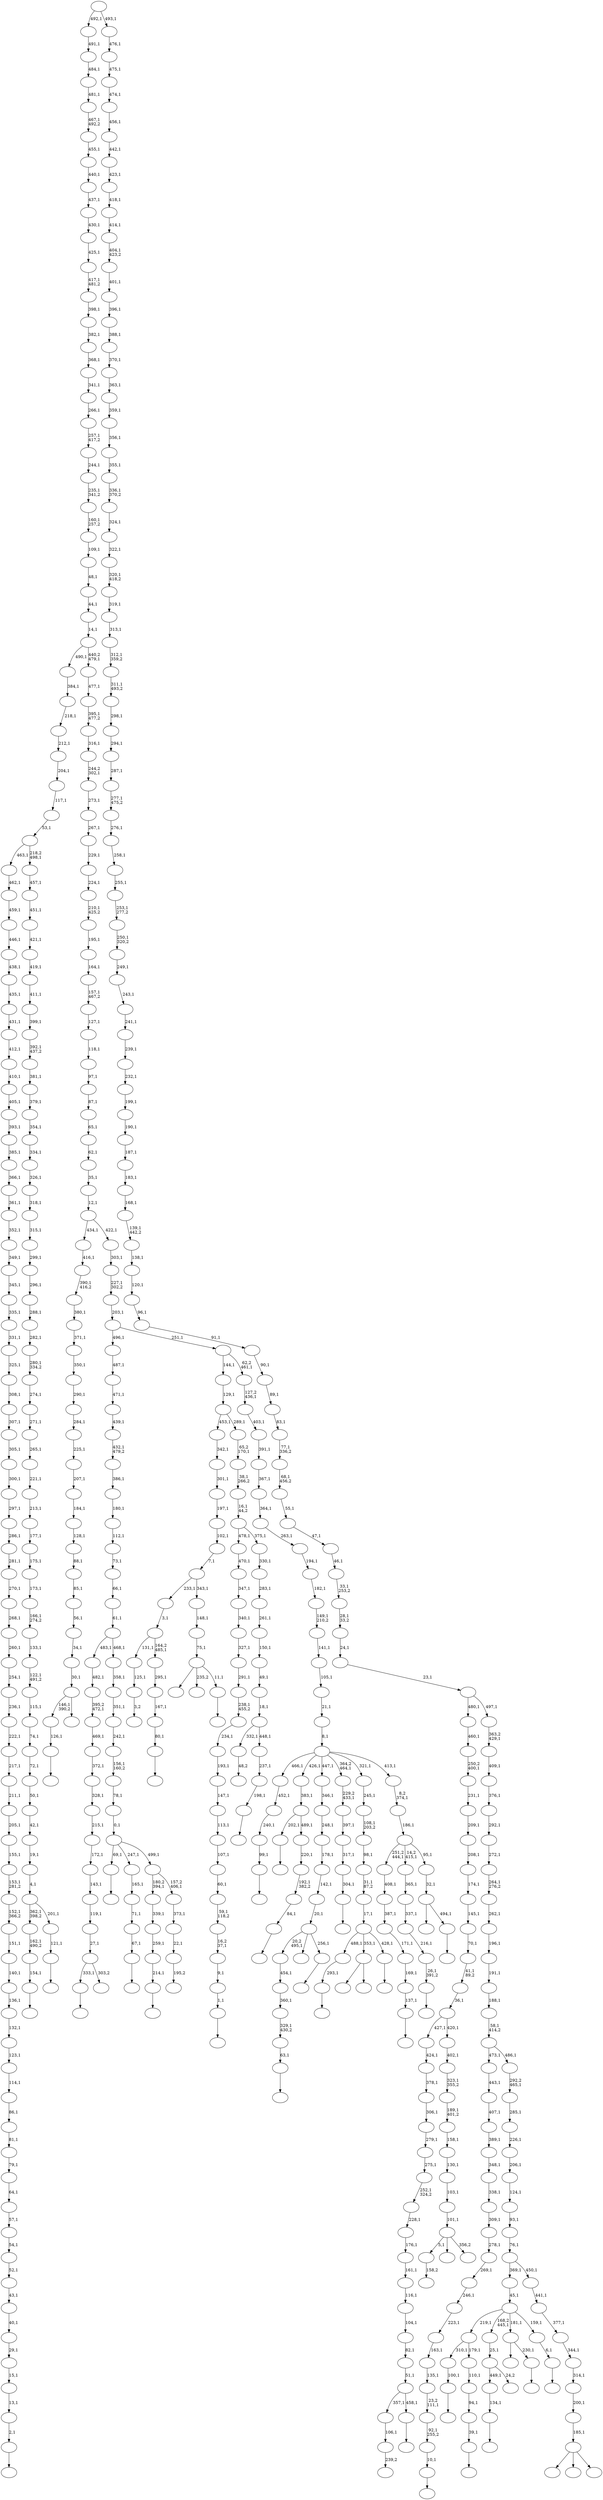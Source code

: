 digraph T {
	550 [label=""]
	549 [label=""]
	548 [label=""]
	547 [label=""]
	546 [label=""]
	545 [label=""]
	544 [label=""]
	543 [label=""]
	542 [label=""]
	541 [label=""]
	540 [label=""]
	539 [label=""]
	538 [label=""]
	537 [label=""]
	536 [label=""]
	535 [label=""]
	534 [label=""]
	533 [label=""]
	532 [label=""]
	531 [label=""]
	530 [label=""]
	529 [label=""]
	528 [label=""]
	527 [label=""]
	526 [label=""]
	525 [label=""]
	524 [label=""]
	523 [label=""]
	522 [label=""]
	521 [label=""]
	520 [label=""]
	519 [label=""]
	518 [label=""]
	517 [label=""]
	516 [label=""]
	515 [label=""]
	514 [label=""]
	513 [label=""]
	512 [label=""]
	511 [label=""]
	510 [label=""]
	509 [label=""]
	508 [label=""]
	507 [label=""]
	506 [label=""]
	505 [label=""]
	504 [label=""]
	503 [label=""]
	502 [label=""]
	501 [label=""]
	500 [label=""]
	499 [label=""]
	498 [label=""]
	497 [label=""]
	496 [label=""]
	495 [label=""]
	494 [label=""]
	493 [label=""]
	492 [label=""]
	491 [label=""]
	490 [label=""]
	489 [label=""]
	488 [label=""]
	487 [label=""]
	486 [label=""]
	485 [label=""]
	484 [label=""]
	483 [label=""]
	482 [label=""]
	481 [label=""]
	480 [label=""]
	479 [label=""]
	478 [label=""]
	477 [label=""]
	476 [label=""]
	475 [label=""]
	474 [label=""]
	473 [label=""]
	472 [label=""]
	471 [label=""]
	470 [label=""]
	469 [label=""]
	468 [label=""]
	467 [label=""]
	466 [label=""]
	465 [label=""]
	464 [label=""]
	463 [label=""]
	462 [label=""]
	461 [label=""]
	460 [label=""]
	459 [label=""]
	458 [label=""]
	457 [label=""]
	456 [label=""]
	455 [label=""]
	454 [label=""]
	453 [label=""]
	452 [label=""]
	451 [label=""]
	450 [label=""]
	449 [label=""]
	448 [label=""]
	447 [label=""]
	446 [label=""]
	445 [label=""]
	444 [label=""]
	443 [label=""]
	442 [label=""]
	441 [label=""]
	440 [label=""]
	439 [label=""]
	438 [label=""]
	437 [label=""]
	436 [label=""]
	435 [label=""]
	434 [label=""]
	433 [label=""]
	432 [label=""]
	431 [label=""]
	430 [label=""]
	429 [label=""]
	428 [label=""]
	427 [label=""]
	426 [label=""]
	425 [label=""]
	424 [label=""]
	423 [label=""]
	422 [label=""]
	421 [label=""]
	420 [label=""]
	419 [label=""]
	418 [label=""]
	417 [label=""]
	416 [label=""]
	415 [label=""]
	414 [label=""]
	413 [label=""]
	412 [label=""]
	411 [label=""]
	410 [label=""]
	409 [label=""]
	408 [label=""]
	407 [label=""]
	406 [label=""]
	405 [label=""]
	404 [label=""]
	403 [label=""]
	402 [label=""]
	401 [label=""]
	400 [label=""]
	399 [label=""]
	398 [label=""]
	397 [label=""]
	396 [label=""]
	395 [label=""]
	394 [label=""]
	393 [label=""]
	392 [label=""]
	391 [label=""]
	390 [label=""]
	389 [label=""]
	388 [label=""]
	387 [label=""]
	386 [label=""]
	385 [label=""]
	384 [label=""]
	383 [label=""]
	382 [label=""]
	381 [label=""]
	380 [label=""]
	379 [label=""]
	378 [label=""]
	377 [label=""]
	376 [label=""]
	375 [label=""]
	374 [label=""]
	373 [label=""]
	372 [label=""]
	371 [label=""]
	370 [label=""]
	369 [label=""]
	368 [label=""]
	367 [label=""]
	366 [label=""]
	365 [label=""]
	364 [label=""]
	363 [label=""]
	362 [label=""]
	361 [label=""]
	360 [label=""]
	359 [label=""]
	358 [label=""]
	357 [label=""]
	356 [label=""]
	355 [label=""]
	354 [label=""]
	353 [label=""]
	352 [label=""]
	351 [label=""]
	350 [label=""]
	349 [label=""]
	348 [label=""]
	347 [label=""]
	346 [label=""]
	345 [label=""]
	344 [label=""]
	343 [label=""]
	342 [label=""]
	341 [label=""]
	340 [label=""]
	339 [label=""]
	338 [label=""]
	337 [label=""]
	336 [label=""]
	335 [label=""]
	334 [label=""]
	333 [label=""]
	332 [label=""]
	331 [label=""]
	330 [label=""]
	329 [label=""]
	328 [label=""]
	327 [label=""]
	326 [label=""]
	325 [label=""]
	324 [label=""]
	323 [label=""]
	322 [label=""]
	321 [label=""]
	320 [label=""]
	319 [label=""]
	318 [label=""]
	317 [label=""]
	316 [label=""]
	315 [label=""]
	314 [label=""]
	313 [label=""]
	312 [label=""]
	311 [label=""]
	310 [label=""]
	309 [label=""]
	308 [label=""]
	307 [label=""]
	306 [label=""]
	305 [label=""]
	304 [label=""]
	303 [label=""]
	302 [label=""]
	301 [label=""]
	300 [label=""]
	299 [label=""]
	298 [label=""]
	297 [label=""]
	296 [label=""]
	295 [label=""]
	294 [label=""]
	293 [label=""]
	292 [label=""]
	291 [label=""]
	290 [label=""]
	289 [label=""]
	288 [label=""]
	287 [label=""]
	286 [label=""]
	285 [label=""]
	284 [label=""]
	283 [label=""]
	282 [label=""]
	281 [label=""]
	280 [label=""]
	279 [label=""]
	278 [label=""]
	277 [label=""]
	276 [label=""]
	275 [label=""]
	274 [label=""]
	273 [label=""]
	272 [label=""]
	271 [label=""]
	270 [label=""]
	269 [label=""]
	268 [label=""]
	267 [label=""]
	266 [label=""]
	265 [label=""]
	264 [label=""]
	263 [label=""]
	262 [label=""]
	261 [label=""]
	260 [label=""]
	259 [label=""]
	258 [label=""]
	257 [label=""]
	256 [label=""]
	255 [label=""]
	254 [label=""]
	253 [label=""]
	252 [label=""]
	251 [label=""]
	250 [label=""]
	249 [label=""]
	248 [label=""]
	247 [label=""]
	246 [label=""]
	245 [label=""]
	244 [label=""]
	243 [label=""]
	242 [label=""]
	241 [label=""]
	240 [label=""]
	239 [label=""]
	238 [label=""]
	237 [label=""]
	236 [label=""]
	235 [label=""]
	234 [label=""]
	233 [label=""]
	232 [label=""]
	231 [label=""]
	230 [label=""]
	229 [label=""]
	228 [label=""]
	227 [label=""]
	226 [label=""]
	225 [label=""]
	224 [label=""]
	223 [label=""]
	222 [label=""]
	221 [label=""]
	220 [label=""]
	219 [label=""]
	218 [label=""]
	217 [label=""]
	216 [label=""]
	215 [label=""]
	214 [label=""]
	213 [label=""]
	212 [label=""]
	211 [label=""]
	210 [label=""]
	209 [label=""]
	208 [label=""]
	207 [label=""]
	206 [label=""]
	205 [label=""]
	204 [label=""]
	203 [label=""]
	202 [label=""]
	201 [label=""]
	200 [label=""]
	199 [label=""]
	198 [label=""]
	197 [label=""]
	196 [label=""]
	195 [label=""]
	194 [label=""]
	193 [label=""]
	192 [label=""]
	191 [label=""]
	190 [label=""]
	189 [label=""]
	188 [label=""]
	187 [label=""]
	186 [label=""]
	185 [label=""]
	184 [label=""]
	183 [label=""]
	182 [label=""]
	181 [label=""]
	180 [label=""]
	179 [label=""]
	178 [label=""]
	177 [label=""]
	176 [label=""]
	175 [label=""]
	174 [label=""]
	173 [label=""]
	172 [label=""]
	171 [label=""]
	170 [label=""]
	169 [label=""]
	168 [label=""]
	167 [label=""]
	166 [label=""]
	165 [label=""]
	164 [label=""]
	163 [label=""]
	162 [label=""]
	161 [label=""]
	160 [label=""]
	159 [label=""]
	158 [label=""]
	157 [label=""]
	156 [label=""]
	155 [label=""]
	154 [label=""]
	153 [label=""]
	152 [label=""]
	151 [label=""]
	150 [label=""]
	149 [label=""]
	148 [label=""]
	147 [label=""]
	146 [label=""]
	145 [label=""]
	144 [label=""]
	143 [label=""]
	142 [label=""]
	141 [label=""]
	140 [label=""]
	139 [label=""]
	138 [label=""]
	137 [label=""]
	136 [label=""]
	135 [label=""]
	134 [label=""]
	133 [label=""]
	132 [label=""]
	131 [label=""]
	130 [label=""]
	129 [label=""]
	128 [label=""]
	127 [label=""]
	126 [label=""]
	125 [label=""]
	124 [label=""]
	123 [label=""]
	122 [label=""]
	121 [label=""]
	120 [label=""]
	119 [label=""]
	118 [label=""]
	117 [label=""]
	116 [label=""]
	115 [label=""]
	114 [label=""]
	113 [label=""]
	112 [label=""]
	111 [label=""]
	110 [label=""]
	109 [label=""]
	108 [label=""]
	107 [label=""]
	106 [label=""]
	105 [label=""]
	104 [label=""]
	103 [label=""]
	102 [label=""]
	101 [label=""]
	100 [label=""]
	99 [label=""]
	98 [label=""]
	97 [label=""]
	96 [label=""]
	95 [label=""]
	94 [label=""]
	93 [label=""]
	92 [label=""]
	91 [label=""]
	90 [label=""]
	89 [label=""]
	88 [label=""]
	87 [label=""]
	86 [label=""]
	85 [label=""]
	84 [label=""]
	83 [label=""]
	82 [label=""]
	81 [label=""]
	80 [label=""]
	79 [label=""]
	78 [label=""]
	77 [label=""]
	76 [label=""]
	75 [label=""]
	74 [label=""]
	73 [label=""]
	72 [label=""]
	71 [label=""]
	70 [label=""]
	69 [label=""]
	68 [label=""]
	67 [label=""]
	66 [label=""]
	65 [label=""]
	64 [label=""]
	63 [label=""]
	62 [label=""]
	61 [label=""]
	60 [label=""]
	59 [label=""]
	58 [label=""]
	57 [label=""]
	56 [label=""]
	55 [label=""]
	54 [label=""]
	53 [label=""]
	52 [label=""]
	51 [label=""]
	50 [label=""]
	49 [label=""]
	48 [label=""]
	47 [label=""]
	46 [label=""]
	45 [label=""]
	44 [label=""]
	43 [label=""]
	42 [label=""]
	41 [label=""]
	40 [label=""]
	39 [label=""]
	38 [label=""]
	37 [label=""]
	36 [label=""]
	35 [label=""]
	34 [label=""]
	33 [label=""]
	32 [label=""]
	31 [label=""]
	30 [label=""]
	29 [label=""]
	28 [label=""]
	27 [label=""]
	26 [label=""]
	25 [label=""]
	24 [label=""]
	23 [label=""]
	22 [label=""]
	21 [label=""]
	20 [label=""]
	19 [label=""]
	18 [label=""]
	17 [label=""]
	16 [label=""]
	15 [label=""]
	14 [label=""]
	13 [label=""]
	12 [label=""]
	11 [label=""]
	10 [label=""]
	9 [label=""]
	8 [label=""]
	7 [label=""]
	6 [label=""]
	5 [label=""]
	4 [label=""]
	3 [label=""]
	2 [label=""]
	1 [label=""]
	0 [label=""]
	548 -> 549 [label="3,2"]
	547 -> 548 [label="125,1"]
	544 -> 545 [label="158,2"]
	542 -> 543 [label=""]
	541 -> 542 [label="100,1"]
	539 -> 540 [label=""]
	538 -> 539 [label="2,1"]
	537 -> 538 [label="13,1"]
	536 -> 537 [label="15,1"]
	535 -> 536 [label="29,1"]
	534 -> 535 [label="40,1"]
	533 -> 534 [label="43,1"]
	532 -> 533 [label="52,1"]
	531 -> 532 [label="54,1"]
	530 -> 531 [label="57,1"]
	529 -> 530 [label="64,1"]
	528 -> 529 [label="79,1"]
	527 -> 528 [label="81,1"]
	526 -> 527 [label="86,1"]
	525 -> 526 [label="114,1"]
	524 -> 525 [label="123,1"]
	523 -> 524 [label="132,1"]
	522 -> 523 [label="136,1"]
	521 -> 522 [label="140,1"]
	520 -> 521 [label="151,1"]
	519 -> 520 [label="152,1\n366,2"]
	518 -> 519 [label="153,1\n281,2"]
	517 -> 518 [label="155,1"]
	516 -> 517 [label="205,1"]
	515 -> 516 [label="211,1"]
	514 -> 515 [label="217,1"]
	513 -> 514 [label="222,1"]
	512 -> 513 [label="236,1"]
	511 -> 512 [label="254,1"]
	510 -> 511 [label="260,1"]
	509 -> 510 [label="268,1"]
	508 -> 509 [label="270,1"]
	507 -> 508 [label="281,1"]
	506 -> 507 [label="286,1"]
	505 -> 506 [label="297,1"]
	504 -> 505 [label="300,1"]
	503 -> 504 [label="305,1"]
	502 -> 503 [label="307,1"]
	501 -> 502 [label="308,1"]
	500 -> 501 [label="325,1"]
	499 -> 500 [label="331,1"]
	498 -> 499 [label="335,1"]
	497 -> 498 [label="345,1"]
	496 -> 497 [label="349,1"]
	495 -> 496 [label="352,1"]
	494 -> 495 [label="361,1"]
	493 -> 494 [label="366,1"]
	492 -> 493 [label="385,1"]
	491 -> 492 [label="393,1"]
	490 -> 491 [label="405,1"]
	489 -> 490 [label="410,1"]
	488 -> 489 [label="412,1"]
	487 -> 488 [label="431,1"]
	486 -> 487 [label="435,1"]
	485 -> 486 [label="438,1"]
	484 -> 485 [label="446,1"]
	483 -> 484 [label="459,1"]
	482 -> 483 [label="462,1"]
	478 -> 479 [label="239,2"]
	477 -> 478 [label="106,1"]
	475 -> 476 [label=""]
	474 -> 475 [label="1,1"]
	473 -> 474 [label="9,1"]
	472 -> 473 [label="16,2\n37,1"]
	471 -> 472 [label="59,1\n118,2"]
	470 -> 471 [label="60,1"]
	469 -> 470 [label="107,1"]
	468 -> 469 [label="113,1"]
	467 -> 468 [label="147,1"]
	466 -> 467 [label="193,1"]
	465 -> 466 [label="234,1"]
	464 -> 465 [label="238,1\n455,2"]
	463 -> 464 [label="291,1"]
	462 -> 463 [label="327,1"]
	461 -> 462 [label="340,1"]
	460 -> 461 [label="347,1"]
	459 -> 460 [label="470,1"]
	457 -> 458 [label=""]
	455 -> 456 [label=""]
	454 -> 455 [label="99,1"]
	453 -> 454 [label="240,1"]
	452 -> 453 [label="452,1"]
	449 -> 450 [label=""]
	448 -> 449 [label="137,1"]
	447 -> 448 [label="169,1"]
	446 -> 447 [label="171,1"]
	445 -> 446 [label="387,1"]
	444 -> 445 [label="408,1"]
	441 -> 442 [label=""]
	440 -> 441 [label="63,1"]
	439 -> 440 [label="329,1\n430,2"]
	438 -> 439 [label="360,1"]
	437 -> 438 [label="454,1"]
	435 -> 436 [label=""]
	433 -> 434 [label=""]
	432 -> 433 [label="214,1"]
	431 -> 432 [label="259,1"]
	430 -> 431 [label="339,1"]
	428 -> 429 [label=""]
	427 -> 428 [label="80,1"]
	426 -> 427 [label="167,1"]
	425 -> 426 [label="295,1"]
	424 -> 547 [label="131,1"]
	424 -> 425 [label="164,2\n485,1"]
	423 -> 424 [label="3,1"]
	420 -> 421 [label=""]
	418 -> 419 [label=""]
	417 -> 550 [label=""]
	417 -> 443 [label="235,2"]
	417 -> 418 [label="11,1"]
	416 -> 417 [label="75,1"]
	415 -> 416 [label="148,1"]
	414 -> 423 [label="233,1"]
	414 -> 415 [label="343,1"]
	413 -> 414 [label="7,1"]
	412 -> 413 [label="102,1"]
	411 -> 412 [label="197,1"]
	410 -> 411 [label="301,1"]
	409 -> 410 [label="342,1"]
	407 -> 408 [label=""]
	406 -> 477 [label="357,1"]
	406 -> 407 [label="458,1"]
	405 -> 406 [label="51,1"]
	404 -> 405 [label="82,1"]
	403 -> 404 [label="104,1"]
	402 -> 403 [label="116,1"]
	401 -> 402 [label="161,1"]
	400 -> 401 [label="176,1"]
	399 -> 400 [label="228,1"]
	398 -> 399 [label="252,1\n324,2"]
	397 -> 398 [label="275,1"]
	396 -> 397 [label="279,1"]
	395 -> 396 [label="306,1"]
	394 -> 395 [label="378,1"]
	393 -> 394 [label="424,1"]
	391 -> 392 [label=""]
	390 -> 391 [label="26,1\n391,2"]
	389 -> 390 [label="216,1"]
	388 -> 389 [label="337,1"]
	387 -> 388 [label="365,1"]
	385 -> 386 [label=""]
	384 -> 385 [label="293,1"]
	382 -> 383 [label=""]
	381 -> 382 [label="39,1"]
	380 -> 381 [label="94,1"]
	379 -> 380 [label="110,1"]
	378 -> 541 [label="310,1"]
	378 -> 379 [label="179,1"]
	376 -> 377 [label=""]
	375 -> 376 [label="134,1"]
	373 -> 374 [label=""]
	372 -> 373 [label="67,1"]
	371 -> 372 [label="71,1"]
	370 -> 371 [label="165,1"]
	368 -> 369 [label=""]
	367 -> 368 [label="10,1"]
	366 -> 367 [label="92,1\n255,2"]
	365 -> 366 [label="23,2\n111,1"]
	364 -> 365 [label="135,1"]
	363 -> 364 [label="163,1"]
	362 -> 363 [label="223,1"]
	361 -> 362 [label="246,1"]
	360 -> 361 [label="269,1"]
	359 -> 360 [label="278,1"]
	358 -> 359 [label="309,1"]
	357 -> 358 [label="338,1"]
	356 -> 357 [label="348,1"]
	355 -> 356 [label="389,1"]
	354 -> 355 [label="407,1"]
	353 -> 354 [label="443,1"]
	351 -> 352 [label=""]
	350 -> 351 [label="154,1"]
	349 -> 350 [label="162,1\n490,2"]
	347 -> 348 [label=""]
	346 -> 347 [label="126,1"]
	344 -> 345 [label="48,2"]
	342 -> 420 [label="333,1"]
	342 -> 343 [label="303,2"]
	341 -> 342 [label="27,1"]
	340 -> 341 [label="119,1"]
	339 -> 340 [label="143,1"]
	338 -> 339 [label="172,1"]
	337 -> 338 [label="215,1"]
	336 -> 337 [label="328,1"]
	335 -> 336 [label="372,1"]
	334 -> 335 [label="469,1"]
	333 -> 334 [label="395,2\n472,1"]
	332 -> 333 [label="482,1"]
	330 -> 331 [label=""]
	329 -> 330 [label="84,1"]
	328 -> 329 [label="192,1\n382,2"]
	327 -> 328 [label="220,1"]
	326 -> 457 [label="202,1"]
	326 -> 327 [label="489,1"]
	325 -> 326 [label="383,1"]
	323 -> 324 [label="195,2"]
	322 -> 323 [label="22,1"]
	321 -> 322 [label="373,1"]
	320 -> 430 [label="180,2\n394,1"]
	320 -> 321 [label="157,2\n406,1"]
	319 -> 435 [label="69,1"]
	319 -> 370 [label="247,1"]
	319 -> 320 [label="499,1"]
	318 -> 319 [label="0,1"]
	317 -> 318 [label="78,1"]
	316 -> 317 [label="156,1\n160,2"]
	315 -> 316 [label="242,1"]
	314 -> 315 [label="351,1"]
	313 -> 314 [label="358,1"]
	312 -> 332 [label="483,1"]
	312 -> 313 [label="468,1"]
	311 -> 312 [label="61,1"]
	310 -> 311 [label="66,1"]
	309 -> 310 [label="73,1"]
	308 -> 309 [label="112,1"]
	307 -> 308 [label="180,1"]
	306 -> 307 [label="386,1"]
	305 -> 306 [label="432,1\n479,2"]
	304 -> 305 [label="439,1"]
	303 -> 304 [label="471,1"]
	302 -> 303 [label="487,1"]
	300 -> 301 [label=""]
	299 -> 437 [label="20,2\n495,1"]
	299 -> 422 [label=""]
	299 -> 300 [label="256,1"]
	298 -> 299 [label="20,1"]
	297 -> 298 [label="142,1"]
	296 -> 297 [label="178,1"]
	295 -> 296 [label="248,1"]
	294 -> 295 [label="346,1"]
	292 -> 544 [label="5,1"]
	292 -> 481 [label=""]
	292 -> 293 [label="356,2"]
	291 -> 292 [label="101,1"]
	290 -> 291 [label="103,1"]
	289 -> 290 [label="130,1"]
	288 -> 289 [label="158,1"]
	287 -> 288 [label="189,1\n401,2"]
	286 -> 287 [label="323,1\n355,2"]
	285 -> 286 [label="402,1"]
	284 -> 393 [label="427,1"]
	284 -> 285 [label="420,1"]
	283 -> 284 [label="36,1"]
	282 -> 283 [label="41,1\n89,2"]
	281 -> 282 [label="70,1"]
	280 -> 281 [label="145,1"]
	279 -> 280 [label="174,1"]
	278 -> 279 [label="208,1"]
	277 -> 278 [label="209,1"]
	276 -> 277 [label="231,1"]
	275 -> 276 [label="250,2\n400,1"]
	274 -> 275 [label="460,1"]
	272 -> 273 [label=""]
	271 -> 272 [label="121,1"]
	270 -> 349 [label="362,1\n398,2"]
	270 -> 271 [label="201,1"]
	269 -> 270 [label="4,1"]
	268 -> 269 [label="19,1"]
	267 -> 268 [label="42,1"]
	266 -> 267 [label="50,1"]
	265 -> 266 [label="72,1"]
	264 -> 265 [label="74,1"]
	263 -> 264 [label="115,1"]
	262 -> 263 [label="122,1\n491,2"]
	261 -> 262 [label="133,1"]
	260 -> 261 [label="166,1\n274,2"]
	259 -> 260 [label="173,1"]
	258 -> 259 [label="175,1"]
	257 -> 258 [label="177,1"]
	256 -> 257 [label="213,1"]
	255 -> 256 [label="221,1"]
	254 -> 255 [label="265,1"]
	253 -> 254 [label="271,1"]
	252 -> 253 [label="274,1"]
	251 -> 252 [label="280,1\n334,2"]
	250 -> 251 [label="282,1"]
	249 -> 250 [label="288,1"]
	248 -> 249 [label="296,1"]
	247 -> 248 [label="299,1"]
	246 -> 247 [label="315,1"]
	245 -> 246 [label="318,1"]
	244 -> 245 [label="326,1"]
	243 -> 244 [label="334,1"]
	242 -> 243 [label="354,1"]
	241 -> 242 [label="379,1"]
	240 -> 241 [label="381,1"]
	239 -> 240 [label="392,1\n437,2"]
	238 -> 239 [label="399,1"]
	237 -> 238 [label="411,1"]
	236 -> 237 [label="419,1"]
	235 -> 236 [label="421,1"]
	234 -> 235 [label="451,1"]
	233 -> 234 [label="457,1"]
	232 -> 482 [label="463,1"]
	232 -> 233 [label="218,2\n498,1"]
	231 -> 232 [label="53,1"]
	230 -> 231 [label="117,1"]
	229 -> 230 [label="204,1"]
	228 -> 229 [label="212,1"]
	227 -> 228 [label="218,1"]
	226 -> 227 [label="384,1"]
	224 -> 225 [label=""]
	223 -> 224 [label="198,1"]
	222 -> 223 [label="237,1"]
	221 -> 344 [label="332,1"]
	221 -> 222 [label="448,1"]
	220 -> 221 [label="18,1"]
	219 -> 220 [label="49,1"]
	218 -> 219 [label="150,1"]
	217 -> 218 [label="261,1"]
	216 -> 217 [label="283,1"]
	215 -> 216 [label="330,1"]
	214 -> 459 [label="478,1"]
	214 -> 215 [label="375,1"]
	213 -> 214 [label="16,1\n44,2"]
	212 -> 213 [label="38,1\n266,2"]
	211 -> 212 [label="65,2\n170,1"]
	210 -> 409 [label="453,1"]
	210 -> 211 [label="289,1"]
	209 -> 210 [label="129,1"]
	207 -> 375 [label="449,1"]
	207 -> 208 [label="24,2"]
	206 -> 207 [label="25,1"]
	203 -> 204 [label=""]
	202 -> 203 [label="304,1"]
	201 -> 202 [label="317,1"]
	200 -> 201 [label="397,1"]
	199 -> 200 [label="229,2\n433,1"]
	197 -> 546 [label=""]
	197 -> 198 [label=""]
	194 -> 346 [label="146,1\n390,2"]
	194 -> 195 [label=""]
	193 -> 194 [label="30,1"]
	192 -> 193 [label="34,1"]
	191 -> 192 [label="56,1"]
	190 -> 191 [label="85,1"]
	189 -> 190 [label="88,1"]
	188 -> 189 [label="128,1"]
	187 -> 188 [label="184,1"]
	186 -> 187 [label="207,1"]
	185 -> 186 [label="225,1"]
	184 -> 185 [label="284,1"]
	183 -> 184 [label="290,1"]
	182 -> 183 [label="350,1"]
	181 -> 182 [label="371,1"]
	180 -> 181 [label="380,1"]
	179 -> 180 [label="390,1\n416,2"]
	178 -> 179 [label="416,1"]
	176 -> 177 [label=""]
	175 -> 205 [label=""]
	175 -> 176 [label="230,1"]
	173 -> 174 [label=""]
	172 -> 384 [label="488,1"]
	172 -> 197 [label="353,1"]
	172 -> 173 [label="428,1"]
	171 -> 172 [label="17,1"]
	170 -> 171 [label="31,1\n87,2"]
	169 -> 170 [label="98,1"]
	168 -> 169 [label="108,1\n203,2"]
	167 -> 168 [label="245,1"]
	165 -> 166 [label=""]
	164 -> 165 [label="6,1"]
	163 -> 378 [label="219,1"]
	163 -> 206 [label="168,2\n445,1"]
	163 -> 175 [label="181,1"]
	163 -> 164 [label="159,1"]
	162 -> 163 [label="45,1"]
	160 -> 161 [label=""]
	159 -> 451 [label=""]
	159 -> 160 [label="494,1"]
	158 -> 159 [label="32,1"]
	157 -> 444 [label="251,2\n444,1"]
	157 -> 387 [label="14,2\n415,1"]
	157 -> 158 [label="95,1"]
	156 -> 157 [label="186,1"]
	155 -> 156 [label="8,2\n374,1"]
	154 -> 452 [label="466,1"]
	154 -> 325 [label="426,1"]
	154 -> 294 [label="447,1"]
	154 -> 199 [label="364,2\n464,1"]
	154 -> 167 [label="321,1"]
	154 -> 155 [label="413,1"]
	153 -> 154 [label="8,1"]
	152 -> 153 [label="21,1"]
	151 -> 152 [label="105,1"]
	150 -> 151 [label="141,1"]
	149 -> 150 [label="149,1\n210,2"]
	148 -> 149 [label="182,1"]
	147 -> 148 [label="194,1"]
	146 -> 147 [label="263,1"]
	145 -> 146 [label="364,1"]
	144 -> 145 [label="367,1"]
	143 -> 144 [label="391,1"]
	142 -> 143 [label="403,1"]
	141 -> 142 [label="127,2\n436,1"]
	140 -> 209 [label="144,1"]
	140 -> 141 [label="62,2\n461,1"]
	139 -> 302 [label="496,1"]
	139 -> 140 [label="251,1"]
	138 -> 139 [label="203,1"]
	137 -> 138 [label="227,1\n302,2"]
	136 -> 137 [label="303,1"]
	135 -> 178 [label="434,1"]
	135 -> 136 [label="422,1"]
	134 -> 135 [label="12,1"]
	133 -> 134 [label="35,1"]
	132 -> 133 [label="62,1"]
	131 -> 132 [label="65,1"]
	130 -> 131 [label="87,1"]
	129 -> 130 [label="97,1"]
	128 -> 129 [label="118,1"]
	127 -> 128 [label="127,1"]
	126 -> 127 [label="157,1\n467,2"]
	125 -> 126 [label="164,1"]
	124 -> 125 [label="195,1"]
	123 -> 124 [label="210,1\n425,2"]
	122 -> 123 [label="224,1"]
	121 -> 122 [label="229,1"]
	120 -> 121 [label="267,1"]
	119 -> 120 [label="273,1"]
	118 -> 119 [label="244,2\n302,1"]
	117 -> 118 [label="316,1"]
	116 -> 117 [label="395,1\n477,2"]
	115 -> 116 [label="477,1"]
	114 -> 226 [label="490,1"]
	114 -> 115 [label="440,2\n479,1"]
	113 -> 114 [label="14,1"]
	112 -> 113 [label="44,1"]
	111 -> 112 [label="48,1"]
	110 -> 111 [label="109,1"]
	109 -> 110 [label="160,1\n257,2"]
	108 -> 109 [label="235,1\n341,2"]
	107 -> 108 [label="244,1"]
	106 -> 107 [label="257,1\n417,2"]
	105 -> 106 [label="266,1"]
	104 -> 105 [label="341,1"]
	103 -> 104 [label="368,1"]
	102 -> 103 [label="382,1"]
	101 -> 102 [label="398,1"]
	100 -> 101 [label="417,1\n481,2"]
	99 -> 100 [label="425,1"]
	98 -> 99 [label="430,1"]
	97 -> 98 [label="437,1"]
	96 -> 97 [label="440,1"]
	95 -> 96 [label="455,1"]
	94 -> 95 [label="467,1\n492,2"]
	93 -> 94 [label="481,1"]
	92 -> 93 [label="484,1"]
	91 -> 92 [label="491,1"]
	89 -> 480 [label=""]
	89 -> 196 [label=""]
	89 -> 90 [label=""]
	88 -> 89 [label="185,1"]
	87 -> 88 [label="200,1"]
	86 -> 87 [label="314,1"]
	85 -> 86 [label="344,1"]
	84 -> 85 [label="377,1"]
	83 -> 84 [label="441,1"]
	82 -> 162 [label="369,1"]
	82 -> 83 [label="450,1"]
	81 -> 82 [label="76,1"]
	80 -> 81 [label="93,1"]
	79 -> 80 [label="124,1"]
	78 -> 79 [label="206,1"]
	77 -> 78 [label="226,1"]
	76 -> 77 [label="285,1"]
	75 -> 76 [label="292,2\n465,1"]
	74 -> 353 [label="473,1"]
	74 -> 75 [label="486,1"]
	73 -> 74 [label="58,1\n414,2"]
	72 -> 73 [label="188,1"]
	71 -> 72 [label="191,1"]
	70 -> 71 [label="196,1"]
	69 -> 70 [label="262,1"]
	68 -> 69 [label="264,1\n276,2"]
	67 -> 68 [label="272,1"]
	66 -> 67 [label="292,1"]
	65 -> 66 [label="376,1"]
	64 -> 65 [label="409,1"]
	63 -> 64 [label="363,2\n429,1"]
	62 -> 274 [label="480,1"]
	62 -> 63 [label="497,1"]
	61 -> 62 [label="23,1"]
	60 -> 61 [label="24,1"]
	59 -> 60 [label="28,1\n33,2"]
	58 -> 59 [label="33,1\n253,2"]
	57 -> 58 [label="46,1"]
	56 -> 57 [label="47,1"]
	55 -> 56 [label="55,1"]
	54 -> 55 [label="68,1\n456,2"]
	53 -> 54 [label="77,1\n336,2"]
	52 -> 53 [label="83,1"]
	51 -> 52 [label="89,1"]
	50 -> 51 [label="90,1"]
	49 -> 50 [label="91,1"]
	48 -> 49 [label="96,1"]
	47 -> 48 [label="120,1"]
	46 -> 47 [label="138,1"]
	45 -> 46 [label="139,1\n442,2"]
	44 -> 45 [label="168,1"]
	43 -> 44 [label="183,1"]
	42 -> 43 [label="187,1"]
	41 -> 42 [label="190,1"]
	40 -> 41 [label="199,1"]
	39 -> 40 [label="232,1"]
	38 -> 39 [label="239,1"]
	37 -> 38 [label="241,1"]
	36 -> 37 [label="243,1"]
	35 -> 36 [label="249,1"]
	34 -> 35 [label="250,1\n320,2"]
	33 -> 34 [label="253,1\n277,2"]
	32 -> 33 [label="255,1"]
	31 -> 32 [label="258,1"]
	30 -> 31 [label="276,1"]
	29 -> 30 [label="277,1\n475,2"]
	28 -> 29 [label="287,1"]
	27 -> 28 [label="294,1"]
	26 -> 27 [label="298,1"]
	25 -> 26 [label="311,1\n493,2"]
	24 -> 25 [label="312,1\n359,2"]
	23 -> 24 [label="313,1"]
	22 -> 23 [label="319,1"]
	21 -> 22 [label="320,1\n418,2"]
	20 -> 21 [label="322,1"]
	19 -> 20 [label="324,1"]
	18 -> 19 [label="336,1\n370,2"]
	17 -> 18 [label="355,1"]
	16 -> 17 [label="356,1"]
	15 -> 16 [label="359,1"]
	14 -> 15 [label="363,1"]
	13 -> 14 [label="370,1"]
	12 -> 13 [label="388,1"]
	11 -> 12 [label="396,1"]
	10 -> 11 [label="401,1"]
	9 -> 10 [label="404,1\n423,2"]
	8 -> 9 [label="414,1"]
	7 -> 8 [label="418,1"]
	6 -> 7 [label="423,1"]
	5 -> 6 [label="442,1"]
	4 -> 5 [label="456,1"]
	3 -> 4 [label="474,1"]
	2 -> 3 [label="475,1"]
	1 -> 2 [label="476,1"]
	0 -> 91 [label="492,1"]
	0 -> 1 [label="493,1"]
}
